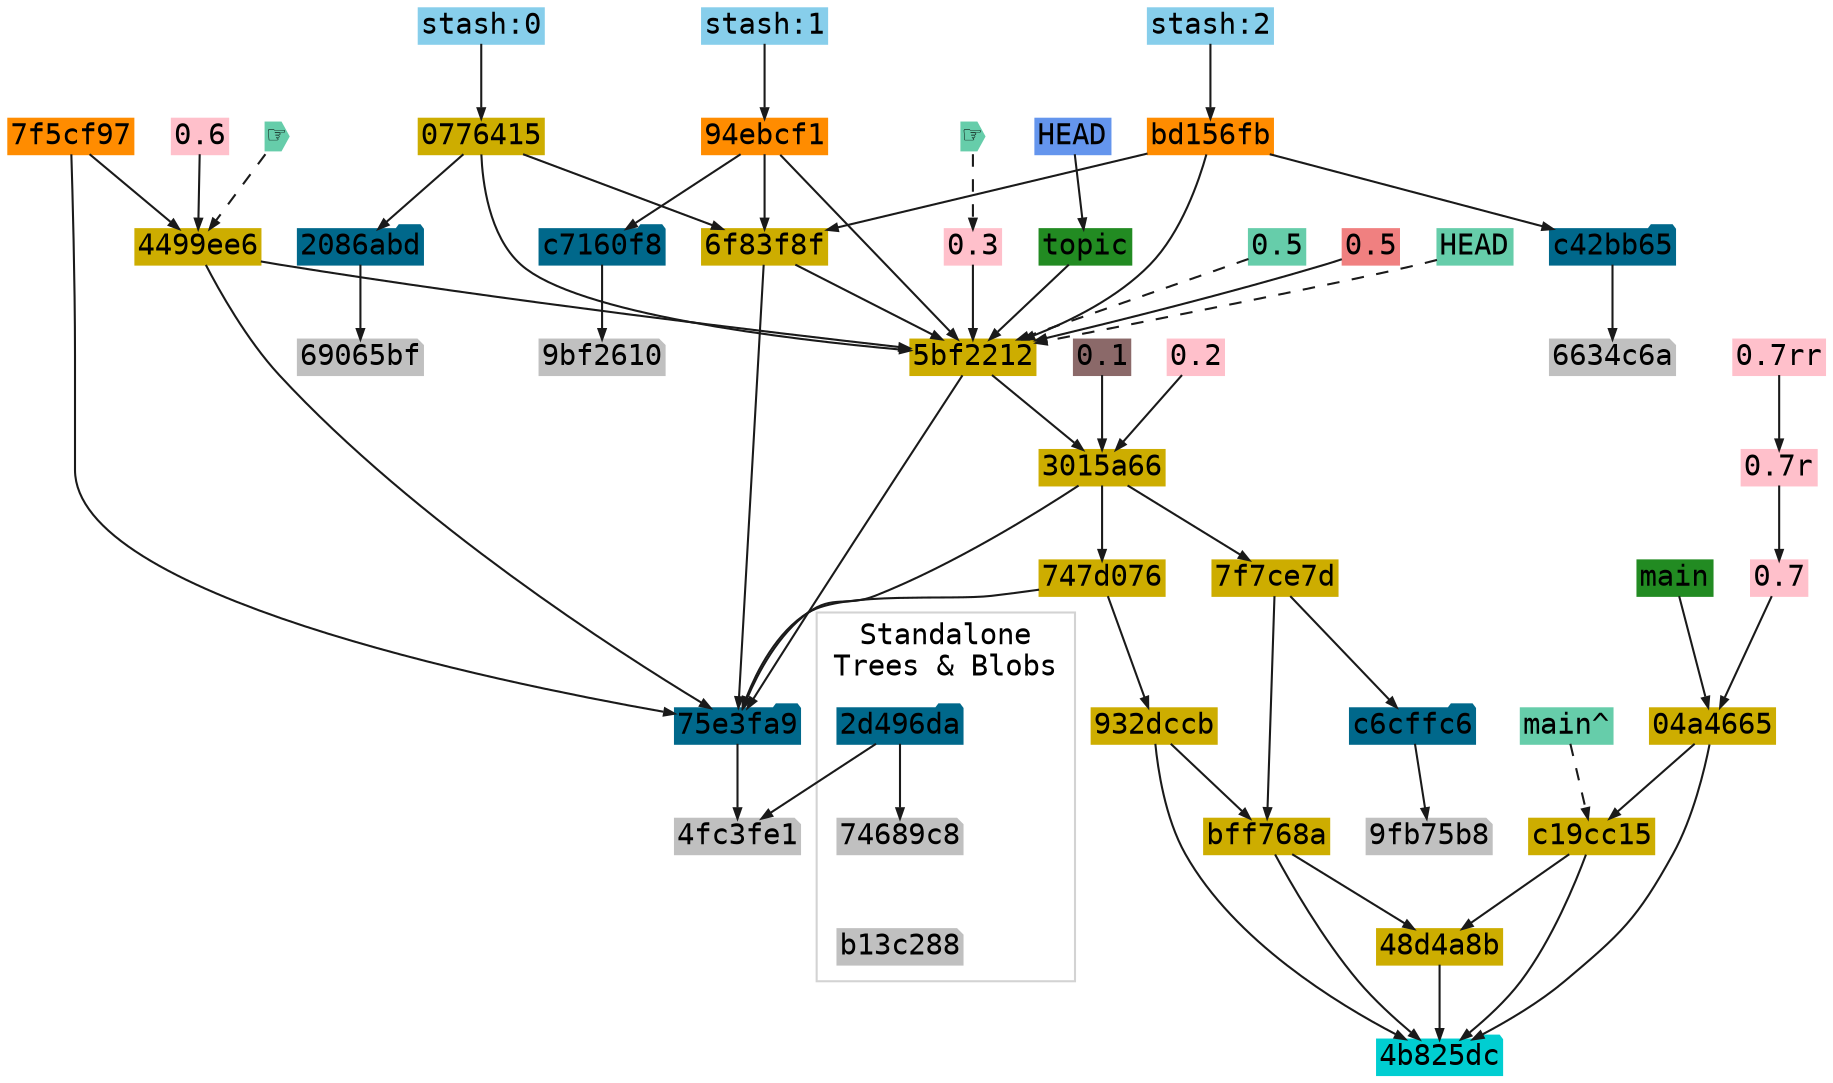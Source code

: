 digraph {
	graph [bgcolor=white dpi=None rankdir=TB]
	node [fontname=Courier height=0.02 margin="0.01,0.01" shape=box style=filled width=0.02]
	edge [arrowsize=0.5 color=gray10]
	"annotation-0.3" [label="&#9758;" color=aquamarine3 fillcolor=aquamarine3 shape=cds tooltip="additional info"]
	"annotation-4499ee63" [label="&#9758;" color=aquamarine3 fillcolor=aquamarine3 shape=cds tooltip="just a tooltip"]
	f7f1aa3587b048dcc035b21bd7de4810a6d772db [label=0.1 color=rosybrown4 fillcolor=rosybrown4 tooltip="Nom Prenom <nom.prenom@mail.com>\nWed Jan 01 09:00:00 2025 +0100\n\nSummary\n\nBody:\n * First line\n * Second line\n * Third line"]
	faab7619b022a32a09221c0dc7f7a4def5fc5e11 [label=0.2 color=pink fillcolor=pink tooltip="Nom Prenom <nom.prenom@mail.com>\nWed Jan 1 09:00:00 2025 +0100\n\nSummary\n\nBody:\n * First line\n * Second line\n * Third line\n"]
	"2e690001211c693bfe8d3a7867162640341b3bae" [label=0.3 color=pink fillcolor=pink tooltip="Nom Prenom <nom.prenom@mail.com>\nWed Jan 1 09:00:00 2025 +0100\n\nT1\n"]
	"annotation-0.5" [label=0.5 color=aquamarine3 fillcolor=aquamarine3 tooltip=0.5]
	"lwt-0.5-5bf221281f1aa8690dcdebff6a9d848c3bcc683d" [label=0.5 color=lightcoral fillcolor=lightcoral tooltip="5bf221281f1aa8690dcdebff6a9d848c3bcc683d"]
	"6a921fa3cd9b846c7ee5b9eb71595de40c9bb8e8" [label=0.6 color=pink fillcolor=pink tooltip="Nom Prenom <nom.prenom@mail.com>\nWed Jan 1 09:00:00 2025 +0100\n\nTest: ^A ^B ^C ^D ^E ^F ^N ^O ^P ^Q ^R ^S ^T ^U ^V ^W ^X ^Y ^Z €.\n"]
	e42ac38842ae4246e560a29e7d178769f870fb45 [label=0.7 color=pink fillcolor=pink tooltip="Nom Prenom <nom.prenom@mail.com>\nWed Jan 1 09:00:00 2025 +0100\n\ntag 0.7\n"]
	"98beca46f49edc64d87dea98a70ed305d05b3846" [label="0.7r" color=pink fillcolor=pink tooltip="Nom Prenom <nom.prenom@mail.com>\nWed Jan 1 09:00:00 2025 +0100\n\nref to tag 0.7\n"]
	"9e63d8909f3712b93c055203d6ec857374bc82be" [label="0.7rr" color=pink fillcolor=pink tooltip="Nom Prenom <nom.prenom@mail.com>\nWed Jan 1 09:00:00 2025 +0100\n\nref to ref to tag 0.7\n"]
	"04a4665e3b0cd1da0c0ab2de8cebc649a1c9c257" [label="04a4665" color=gold3 fillcolor=gold3 tooltip="author: First Last <first.last@mail.com>\nWed Jan 01 09:00:00 2025 +0100\ncommitter: Nom Prenom <nom.prenom@mail.com>\nWed Jan 01 09:00:00 2025 +0100\n\nC"]
	"0776415411cb2947a542b5d18252580992d286a6" [label=0776415 color=gold3 fillcolor=gold3 tooltip="author: First Last <first.last@mail.com>\nWed Jan 01 09:00:00 2025 +0100\ncommitter: Nom Prenom <nom.prenom@mail.com>\nWed Jan 01 09:00:00 2025 +0100\n\nOn topic: third"]
	"2086abdf88ac520682ae9cbacc913bfa3f1eb541" [label="2086abd" color=deepskyblue4 fillcolor=deepskyblue4 shape=folder tooltip="2086abdf88ac520682ae9cbacc913bfa3f1eb541"]
	"3015a66362022cbc09353b3e21a65d211f67a7fb" [label="3015a66" color=gold3 fillcolor=gold3 tooltip="author: First Last <first.last@mail.com>\nWed Jan 01 09:00:00 2025 +0100\ncommitter: Nom Prenom <nom.prenom@mail.com>\nWed Jan 01 09:00:00 2025 +0100\n\nm"]
	"4499ee63eb0543d03e6393fbd2c7045c2236553c" [label="4499ee6" color=gold3 fillcolor=gold3 tooltip="author: First Last <first.last@mail.com>\nWed Jan 01 09:00:00 2025 +0100\ncommitter: Nom Prenom <nom.prenom@mail.com>\nWed Jan 01 09:00:00 2025 +0100\n\nI"]
	"48d4a8b7130fc1e1995d111be81a804c7937ba98" [label="48d4a8b" color=gold3 fillcolor=gold3 tooltip="author: First Last <first.last@mail.com>\nWed Jan 01 09:00:00 2025 +0100\ncommitter: Nom Prenom <nom.prenom@mail.com>\nWed Jan 01 09:00:00 2025 +0100\n\nA\n\nBody:\n* First line\n* Second line\n* Third line"]
	"4b825dc642cb6eb9a060e54bf8d69288fbee4904" [label="4b825dc" color=darkturquoise fillcolor=darkturquoise shape=folder tooltip="THE EMPTY TREE
4b825dc642cb6eb9a060e54bf8d69288fbee4904"]
	"4fc3fe1ce587c1fb2acc24b2074dac4438d1b30b" [label="4fc3fe1" color=gray fillcolor=gray shape=note tooltip=file]
	"5bf221281f1aa8690dcdebff6a9d848c3bcc683d" [label="5bf2212" color=gold3 fillcolor=gold3 tooltip="author: First Last <first.last@mail.com>\nWed Jan 01 09:00:00 2025 +0100\ncommitter: Nom Prenom <nom.prenom@mail.com>\nWed Jan 01 09:00:00 2025 +0100\n\nH"]
	"6634c6adcb0f343909571432a802478e68e5f8d2" [label="6634c6a" color=gray fillcolor=gray shape=note tooltip=file]
	"69065bf7ea2b4e492231e8efd6bbfa76d4b6e767" [label="69065bf" color=gray fillcolor=gray shape=note tooltip=file]
	"6f83f8f411965faea2f8fd670d3023f90c972347" [label="6f83f8f" color=gold3 fillcolor=gold3 tooltip="author: First Last <first.last@mail.com>\nWed Jan 01 09:00:00 2025 +0100\ncommitter: Nom Prenom <nom.prenom@mail.com>\nWed Jan 01 09:00:00 2025 +0100\n\nindex on topic: 5bf2212 H"]
	"747d0763335723f98dc9d4049cd114501646b8c1" [label="747d076" color=gold3 fillcolor=gold3 tooltip="author: First Last <first.last@mail.com>\nWed Jan 01 09:00:00 2025 +0100\ncommitter: Nom Prenom <nom.prenom@mail.com>\nWed Jan 01 09:00:00 2025 +0100\n\nG"]
	"75e3fa9b04f6bc452e33a73eb380e9c6101a649d" [label="75e3fa9" color=deepskyblue4 fillcolor=deepskyblue4 shape=folder tooltip="75e3fa9b04f6bc452e33a73eb380e9c6101a649d"]
	"7f5cf97084d7a0be8e9398c36b4c601081d1c658" [label="7f5cf97" color=darkorange fillcolor=darkorange tooltip="author: First Last <first.last@mail.com>\nWed Jan 01 09:00:00 2025 +0100\ncommitter: Nom Prenom <nom.prenom@mail.com>\nWed Jan 01 09:00:00 2025 +0100\n\nJ"]
	"7f7ce7d509ec7a7cea920b55f25472e5d9ca1a72" [label="7f7ce7d" color=gold3 fillcolor=gold3 tooltip="author: First Last <first.last@mail.com>\nWed Jan 01 09:00:00 2025 +0100\ncommitter: Nom Prenom <nom.prenom@mail.com>\nWed Jan 01 09:00:00 2025 +0100\n\nE"]
	"932dccb6265da74e0a1c381f1f402baf14835db0" [label="932dccb" color=gold3 fillcolor=gold3 tooltip="author: First Last <first.last@mail.com>\nWed Jan 01 09:00:00 2025 +0100\ncommitter: Nom Prenom <nom.prenom@mail.com>\nWed Jan 01 09:00:00 2025 +0100\n\nF"]
	"94ebcf10c1732a52d30538e2173f6a40519b8136" [label="94ebcf1" color=darkorange fillcolor=darkorange tooltip="author: First Last <first.last@mail.com>\nWed Jan 01 09:00:00 2025 +0100\ncommitter: Nom Prenom <nom.prenom@mail.com>\nWed Jan 01 09:00:00 2025 +0100\n\nOn topic: second"]
	"9bf26101cd4c823820245a4cb86a2cdfae3061da" [label="9bf2610" color=gray fillcolor=gray shape=note tooltip=file]
	"9fb75b8d4f4c7faa7ba59d138746231ada07c7b0" [label="9fb75b8" color=gray fillcolor=gray shape=note tooltip=file]
	"annotation-HEAD" [label=HEAD color=aquamarine3 fillcolor=aquamarine3 tooltip=HEAD]
	HEAD [label=HEAD color=cornflowerblue fillcolor=cornflowerblue tooltip=topic]
	bd156fb6657e088ca900496634ce570d855cdc5a [label=bd156fb color=darkorange fillcolor=darkorange tooltip="author: First Last <first.last@mail.com>\nWed Jan 01 09:00:00 2025 +0100\ncommitter: Nom Prenom <nom.prenom@mail.com>\nWed Jan 01 09:00:00 2025 +0100\n\nWIP on topic: 5bf2212 H"]
	bff768a0b5c03dc1b987f934480e41d7d526756b [label=bff768a color=gold3 fillcolor=gold3 tooltip="author: First Last <first.last@mail.com>\nWed Jan 01 09:00:00 2025 +0100\ncommitter: Nom Prenom <nom.prenom@mail.com>\nWed Jan 01 09:00:00 2025 +0100\n\nD"]
	c19cc157c736a6b8913540e5325c81bcf8fe1e75 [label=c19cc15 color=gold3 fillcolor=gold3 tooltip="author: First Last <first.last@mail.com>\nWed Jan 01 09:00:00 2025 +0100\ncommitter: Nom Prenom <nom.prenom@mail.com>\nWed Jan 01 09:00:00 2025 +0100\n\nB"]
	c42bb65776b6af9b65a2f4adfafe2c5cb035c061 [label=c42bb65 color=deepskyblue4 fillcolor=deepskyblue4 shape=folder tooltip=c42bb65776b6af9b65a2f4adfafe2c5cb035c061]
	c6cffc642a61e951ea6bac1d00ef563a467eb37e [label=c6cffc6 color=deepskyblue4 fillcolor=deepskyblue4 shape=folder tooltip=c6cffc642a61e951ea6bac1d00ef563a467eb37e]
	c7160f890437b4fadba68b47ff37c3fb5bf52526 [label=c7160f8 color=deepskyblue4 fillcolor=deepskyblue4 shape=folder tooltip=c7160f890437b4fadba68b47ff37c3fb5bf52526]
	"local-branch-main" [label=main color=forestgreen fillcolor=forestgreen tooltip="-> None"]
	"annotation-main^" [label="main^" color=aquamarine3 fillcolor=aquamarine3 tooltip="a clarification"]
	"stash-0" [label="stash:0" color=skyblue fillcolor=skyblue tooltip="On topic: third"]
	"stash-1" [label="stash:1" color=skyblue fillcolor=skyblue tooltip="On topic: second"]
	"stash-2" [label="stash:2" color=skyblue fillcolor=skyblue tooltip="WIP on topic: 5bf2212 H"]
	"local-branch-topic" [label=topic color=forestgreen fillcolor=forestgreen tooltip="-> None"]
	"04a4665e3b0cd1da0c0ab2de8cebc649a1c9c257" -> "4b825dc642cb6eb9a060e54bf8d69288fbee4904"
	"04a4665e3b0cd1da0c0ab2de8cebc649a1c9c257" -> c19cc157c736a6b8913540e5325c81bcf8fe1e75
	"0776415411cb2947a542b5d18252580992d286a6" -> "2086abdf88ac520682ae9cbacc913bfa3f1eb541"
	"0776415411cb2947a542b5d18252580992d286a6" -> "5bf221281f1aa8690dcdebff6a9d848c3bcc683d"
	"0776415411cb2947a542b5d18252580992d286a6" -> "6f83f8f411965faea2f8fd670d3023f90c972347"
	"2086abdf88ac520682ae9cbacc913bfa3f1eb541" -> "69065bf7ea2b4e492231e8efd6bbfa76d4b6e767"
	"2d496da6b07aba2e674ff09364f2d65d065927fc" -> "4fc3fe1ce587c1fb2acc24b2074dac4438d1b30b"
	"2d496da6b07aba2e674ff09364f2d65d065927fc" -> "74689c87fb53b6d666de95efea667d99ba2fa52a"
	"2e690001211c693bfe8d3a7867162640341b3bae" -> "5bf221281f1aa8690dcdebff6a9d848c3bcc683d"
	"3015a66362022cbc09353b3e21a65d211f67a7fb" -> "747d0763335723f98dc9d4049cd114501646b8c1"
	"3015a66362022cbc09353b3e21a65d211f67a7fb" -> "75e3fa9b04f6bc452e33a73eb380e9c6101a649d"
	"3015a66362022cbc09353b3e21a65d211f67a7fb" -> "7f7ce7d509ec7a7cea920b55f25472e5d9ca1a72"
	"4499ee63eb0543d03e6393fbd2c7045c2236553c" -> "5bf221281f1aa8690dcdebff6a9d848c3bcc683d"
	"4499ee63eb0543d03e6393fbd2c7045c2236553c" -> "75e3fa9b04f6bc452e33a73eb380e9c6101a649d"
	"48d4a8b7130fc1e1995d111be81a804c7937ba98" -> "4b825dc642cb6eb9a060e54bf8d69288fbee4904"
	"5bf221281f1aa8690dcdebff6a9d848c3bcc683d" -> "3015a66362022cbc09353b3e21a65d211f67a7fb"
	"5bf221281f1aa8690dcdebff6a9d848c3bcc683d" -> "75e3fa9b04f6bc452e33a73eb380e9c6101a649d"
	"6a921fa3cd9b846c7ee5b9eb71595de40c9bb8e8" -> "4499ee63eb0543d03e6393fbd2c7045c2236553c"
	"6f83f8f411965faea2f8fd670d3023f90c972347" -> "5bf221281f1aa8690dcdebff6a9d848c3bcc683d"
	"6f83f8f411965faea2f8fd670d3023f90c972347" -> "75e3fa9b04f6bc452e33a73eb380e9c6101a649d"
	"747d0763335723f98dc9d4049cd114501646b8c1" -> "75e3fa9b04f6bc452e33a73eb380e9c6101a649d"
	"747d0763335723f98dc9d4049cd114501646b8c1" -> "932dccb6265da74e0a1c381f1f402baf14835db0"
	"75e3fa9b04f6bc452e33a73eb380e9c6101a649d" -> "4fc3fe1ce587c1fb2acc24b2074dac4438d1b30b"
	"7f5cf97084d7a0be8e9398c36b4c601081d1c658" -> "4499ee63eb0543d03e6393fbd2c7045c2236553c"
	"7f5cf97084d7a0be8e9398c36b4c601081d1c658" -> "75e3fa9b04f6bc452e33a73eb380e9c6101a649d"
	"7f7ce7d509ec7a7cea920b55f25472e5d9ca1a72" -> bff768a0b5c03dc1b987f934480e41d7d526756b
	"7f7ce7d509ec7a7cea920b55f25472e5d9ca1a72" -> c6cffc642a61e951ea6bac1d00ef563a467eb37e
	"932dccb6265da74e0a1c381f1f402baf14835db0" -> "4b825dc642cb6eb9a060e54bf8d69288fbee4904"
	"932dccb6265da74e0a1c381f1f402baf14835db0" -> bff768a0b5c03dc1b987f934480e41d7d526756b
	"94ebcf10c1732a52d30538e2173f6a40519b8136" -> "5bf221281f1aa8690dcdebff6a9d848c3bcc683d"
	"94ebcf10c1732a52d30538e2173f6a40519b8136" -> "6f83f8f411965faea2f8fd670d3023f90c972347"
	"94ebcf10c1732a52d30538e2173f6a40519b8136" -> c7160f890437b4fadba68b47ff37c3fb5bf52526
	"98beca46f49edc64d87dea98a70ed305d05b3846" -> e42ac38842ae4246e560a29e7d178769f870fb45
	"9e63d8909f3712b93c055203d6ec857374bc82be" -> "98beca46f49edc64d87dea98a70ed305d05b3846"
	HEAD -> "local-branch-topic"
	bd156fb6657e088ca900496634ce570d855cdc5a -> "5bf221281f1aa8690dcdebff6a9d848c3bcc683d"
	bd156fb6657e088ca900496634ce570d855cdc5a -> "6f83f8f411965faea2f8fd670d3023f90c972347"
	bd156fb6657e088ca900496634ce570d855cdc5a -> c42bb65776b6af9b65a2f4adfafe2c5cb035c061
	bff768a0b5c03dc1b987f934480e41d7d526756b -> "48d4a8b7130fc1e1995d111be81a804c7937ba98"
	bff768a0b5c03dc1b987f934480e41d7d526756b -> "4b825dc642cb6eb9a060e54bf8d69288fbee4904"
	c19cc157c736a6b8913540e5325c81bcf8fe1e75 -> "48d4a8b7130fc1e1995d111be81a804c7937ba98"
	c19cc157c736a6b8913540e5325c81bcf8fe1e75 -> "4b825dc642cb6eb9a060e54bf8d69288fbee4904"
	c42bb65776b6af9b65a2f4adfafe2c5cb035c061 -> "6634c6adcb0f343909571432a802478e68e5f8d2"
	c6cffc642a61e951ea6bac1d00ef563a467eb37e -> "9fb75b8d4f4c7faa7ba59d138746231ada07c7b0"
	c7160f890437b4fadba68b47ff37c3fb5bf52526 -> "9bf26101cd4c823820245a4cb86a2cdfae3061da"
	e42ac38842ae4246e560a29e7d178769f870fb45 -> "04a4665e3b0cd1da0c0ab2de8cebc649a1c9c257"
	f7f1aa3587b048dcc035b21bd7de4810a6d772db -> "3015a66362022cbc09353b3e21a65d211f67a7fb"
	faab7619b022a32a09221c0dc7f7a4def5fc5e11 -> "3015a66362022cbc09353b3e21a65d211f67a7fb"
	"local-branch-main" -> "04a4665e3b0cd1da0c0ab2de8cebc649a1c9c257"
	"local-branch-topic" -> "5bf221281f1aa8690dcdebff6a9d848c3bcc683d"
	"lwt-0.5-5bf221281f1aa8690dcdebff6a9d848c3bcc683d" -> "5bf221281f1aa8690dcdebff6a9d848c3bcc683d"
	"stash-0" -> "0776415411cb2947a542b5d18252580992d286a6"
	"stash-1" -> "94ebcf10c1732a52d30538e2173f6a40519b8136"
	"stash-2" -> bd156fb6657e088ca900496634ce570d855cdc5a
	"annotation-4499ee63" -> "4499ee63eb0543d03e6393fbd2c7045c2236553c" [style=dashed]
	"annotation-0.3" -> "2e690001211c693bfe8d3a7867162640341b3bae" [style=dashed]
	"annotation-0.5" -> "5bf221281f1aa8690dcdebff6a9d848c3bcc683d" [style=dashed]
	"annotation-HEAD" -> "5bf221281f1aa8690dcdebff6a9d848c3bcc683d" [style=dashed]
	"annotation-main^" -> c19cc157c736a6b8913540e5325c81bcf8fe1e75 [style=dashed]
	subgraph cluster_standalone {
		edge [style=invis]
		color=lightgrey fontname=Courier label="Standalone\nTrees & Blobs"
		"2d496da6b07aba2e674ff09364f2d65d065927fc" [label="2d496da" color=deepskyblue4 fillcolor=deepskyblue4 shape=folder tooltip="2d496da6b07aba2e674ff09364f2d65d065927fc"]
		"74689c87fb53b6d666de95efea667d99ba2fa52a" [label="74689c8" color=gray fillcolor=gray shape=note tooltip="tmp.txt"]
		b13c288e945d00a4d16f195b33bf003b53d73dac [label=b13c288 color=gray fillcolor=gray shape=note tooltip=b13c288e945d00a4d16f195b33bf003b53d73dac]
		"74689c87fb53b6d666de95efea667d99ba2fa52a" -> b13c288e945d00a4d16f195b33bf003b53d73dac
	}
}
